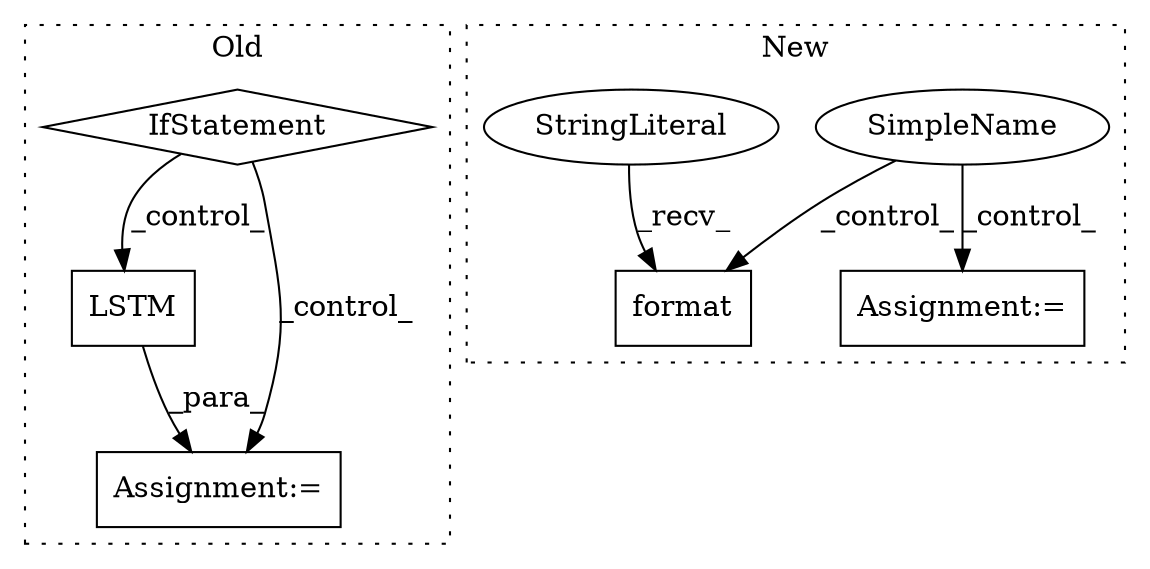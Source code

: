digraph G {
subgraph cluster0 {
1 [label="LSTM" a="32" s="798,845" l="5,1" shape="box"];
3 [label="IfStatement" a="25" s="746,775" l="4,2" shape="diamond"];
7 [label="Assignment:=" a="7" s="794" l="1" shape="box"];
label = "Old";
style="dotted";
}
subgraph cluster1 {
2 [label="format" a="32" s="596,607" l="7,1" shape="box"];
4 [label="SimpleName" a="42" s="" l="" shape="ellipse"];
5 [label="Assignment:=" a="7" s="1059" l="1" shape="box"];
6 [label="StringLiteral" a="45" s="510" l="85" shape="ellipse"];
label = "New";
style="dotted";
}
1 -> 7 [label="_para_"];
3 -> 1 [label="_control_"];
3 -> 7 [label="_control_"];
4 -> 2 [label="_control_"];
4 -> 5 [label="_control_"];
6 -> 2 [label="_recv_"];
}